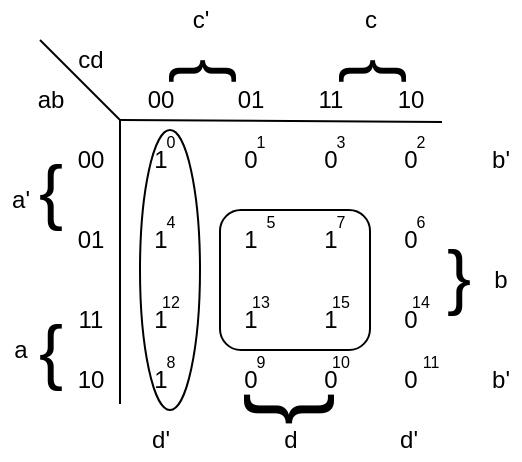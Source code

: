 <mxfile version="13.9.9" type="device"><diagram id="7nTL_zKxC3rQKHkqR5oc" name="Σελίδα-1"><mxGraphModel dx="758" dy="466" grid="1" gridSize="10" guides="1" tooltips="1" connect="1" arrows="1" fold="1" page="1" pageScale="1" pageWidth="827" pageHeight="1169" math="0" shadow="0"><root><mxCell id="0"/><mxCell id="1" parent="0"/><mxCell id="kg8YJzfpf56fIAOqaaSO-69" value="" style="rounded=1;whiteSpace=wrap;html=1;" vertex="1" parent="1"><mxGeometry x="330" y="285" width="75" height="70" as="geometry"/></mxCell><mxCell id="kg8YJzfpf56fIAOqaaSO-2" value="" style="ellipse;whiteSpace=wrap;html=1;rotation=-90;" vertex="1" parent="1"><mxGeometry x="235" y="300" width="140" height="30" as="geometry"/></mxCell><mxCell id="kg8YJzfpf56fIAOqaaSO-4" value="" style="endArrow=none;html=1;entryX=1.033;entryY=1.05;entryDx=0;entryDy=0;entryPerimeter=0;" edge="1" parent="1" target="kg8YJzfpf56fIAOqaaSO-15"><mxGeometry width="50" height="50" relative="1" as="geometry"><mxPoint x="280" y="240" as="sourcePoint"/><mxPoint x="520" y="240" as="targetPoint"/></mxGeometry></mxCell><mxCell id="kg8YJzfpf56fIAOqaaSO-5" value="" style="endArrow=none;html=1;exitX=1;exitY=1.1;exitDx=0;exitDy=0;exitPerimeter=0;" edge="1" parent="1" source="kg8YJzfpf56fIAOqaaSO-12"><mxGeometry width="50" height="50" relative="1" as="geometry"><mxPoint x="280" y="400" as="sourcePoint"/><mxPoint x="280" y="240" as="targetPoint"/></mxGeometry></mxCell><mxCell id="kg8YJzfpf56fIAOqaaSO-6" value="" style="endArrow=none;html=1;" edge="1" parent="1"><mxGeometry width="50" height="50" relative="1" as="geometry"><mxPoint x="240" y="200" as="sourcePoint"/><mxPoint x="280" y="240" as="targetPoint"/></mxGeometry></mxCell><mxCell id="kg8YJzfpf56fIAOqaaSO-7" value="ab" style="text;html=1;align=center;verticalAlign=middle;resizable=0;points=[];autosize=1;" vertex="1" parent="1"><mxGeometry x="230" y="220" width="30" height="20" as="geometry"/></mxCell><mxCell id="kg8YJzfpf56fIAOqaaSO-8" value="cd" style="text;html=1;align=center;verticalAlign=middle;resizable=0;points=[];autosize=1;" vertex="1" parent="1"><mxGeometry x="250" y="200" width="30" height="20" as="geometry"/></mxCell><mxCell id="kg8YJzfpf56fIAOqaaSO-9" value="00" style="text;html=1;align=center;verticalAlign=middle;resizable=0;points=[];autosize=1;" vertex="1" parent="1"><mxGeometry x="285" y="220" width="30" height="20" as="geometry"/></mxCell><mxCell id="kg8YJzfpf56fIAOqaaSO-10" value="01" style="text;html=1;align=center;verticalAlign=middle;resizable=0;points=[];autosize=1;" vertex="1" parent="1"><mxGeometry x="330" y="220" width="30" height="20" as="geometry"/></mxCell><mxCell id="kg8YJzfpf56fIAOqaaSO-11" value="11" style="text;html=1;align=center;verticalAlign=middle;resizable=0;points=[];autosize=1;" vertex="1" parent="1"><mxGeometry x="370" y="220" width="30" height="20" as="geometry"/></mxCell><mxCell id="kg8YJzfpf56fIAOqaaSO-12" value="10" style="text;html=1;align=center;verticalAlign=middle;resizable=0;points=[];autosize=1;" vertex="1" parent="1"><mxGeometry x="250" y="360" width="30" height="20" as="geometry"/></mxCell><mxCell id="kg8YJzfpf56fIAOqaaSO-13" value="00" style="text;html=1;align=center;verticalAlign=middle;resizable=0;points=[];autosize=1;" vertex="1" parent="1"><mxGeometry x="250" y="250" width="30" height="20" as="geometry"/></mxCell><mxCell id="kg8YJzfpf56fIAOqaaSO-14" value="11" style="text;html=1;align=center;verticalAlign=middle;resizable=0;points=[];autosize=1;" vertex="1" parent="1"><mxGeometry x="250" y="330" width="30" height="20" as="geometry"/></mxCell><mxCell id="kg8YJzfpf56fIAOqaaSO-15" value="10" style="text;html=1;align=center;verticalAlign=middle;resizable=0;points=[];autosize=1;" vertex="1" parent="1"><mxGeometry x="410" y="220" width="30" height="20" as="geometry"/></mxCell><mxCell id="kg8YJzfpf56fIAOqaaSO-16" value="01" style="text;html=1;align=center;verticalAlign=middle;resizable=0;points=[];autosize=1;" vertex="1" parent="1"><mxGeometry x="250" y="290" width="30" height="20" as="geometry"/></mxCell><mxCell id="kg8YJzfpf56fIAOqaaSO-17" value="1" style="text;html=1;align=center;verticalAlign=middle;resizable=0;points=[];autosize=1;" vertex="1" parent="1"><mxGeometry x="290" y="250" width="20" height="20" as="geometry"/></mxCell><mxCell id="kg8YJzfpf56fIAOqaaSO-18" value="1" style="text;html=1;align=center;verticalAlign=middle;resizable=0;points=[];autosize=1;" vertex="1" parent="1"><mxGeometry x="335" y="290" width="20" height="20" as="geometry"/></mxCell><mxCell id="kg8YJzfpf56fIAOqaaSO-19" value="1" style="text;html=1;align=center;verticalAlign=middle;resizable=0;points=[];autosize=1;" vertex="1" parent="1"><mxGeometry x="290" y="330" width="20" height="20" as="geometry"/></mxCell><mxCell id="kg8YJzfpf56fIAOqaaSO-20" value="1" style="text;html=1;align=center;verticalAlign=middle;resizable=0;points=[];autosize=1;" vertex="1" parent="1"><mxGeometry x="290" y="290" width="20" height="20" as="geometry"/></mxCell><mxCell id="kg8YJzfpf56fIAOqaaSO-21" value="1" style="text;html=1;align=center;verticalAlign=middle;resizable=0;points=[];autosize=1;" vertex="1" parent="1"><mxGeometry x="290" y="360" width="20" height="20" as="geometry"/></mxCell><mxCell id="kg8YJzfpf56fIAOqaaSO-22" value="0" style="text;html=1;align=center;verticalAlign=middle;resizable=0;points=[];autosize=1;" vertex="1" parent="1"><mxGeometry x="415" y="290" width="20" height="20" as="geometry"/></mxCell><mxCell id="kg8YJzfpf56fIAOqaaSO-23" value="0" style="text;html=1;align=center;verticalAlign=middle;resizable=0;points=[];autosize=1;" vertex="1" parent="1"><mxGeometry x="375" y="360" width="20" height="20" as="geometry"/></mxCell><mxCell id="kg8YJzfpf56fIAOqaaSO-24" value="0" style="text;html=1;align=center;verticalAlign=middle;resizable=0;points=[];autosize=1;" vertex="1" parent="1"><mxGeometry x="415" y="360" width="20" height="20" as="geometry"/></mxCell><mxCell id="kg8YJzfpf56fIAOqaaSO-25" value="0" style="text;html=1;align=center;verticalAlign=middle;resizable=0;points=[];autosize=1;" vertex="1" parent="1"><mxGeometry x="335" y="250" width="20" height="20" as="geometry"/></mxCell><mxCell id="kg8YJzfpf56fIAOqaaSO-26" value="1" style="text;html=1;align=center;verticalAlign=middle;resizable=0;points=[];autosize=1;" vertex="1" parent="1"><mxGeometry x="375" y="290" width="20" height="20" as="geometry"/></mxCell><mxCell id="kg8YJzfpf56fIAOqaaSO-27" value="1" style="text;html=1;align=center;verticalAlign=middle;resizable=0;points=[];autosize=1;" vertex="1" parent="1"><mxGeometry x="375" y="330" width="20" height="20" as="geometry"/></mxCell><mxCell id="kg8YJzfpf56fIAOqaaSO-28" value="1" style="text;html=1;align=center;verticalAlign=middle;resizable=0;points=[];autosize=1;" vertex="1" parent="1"><mxGeometry x="335" y="330" width="20" height="20" as="geometry"/></mxCell><mxCell id="kg8YJzfpf56fIAOqaaSO-29" value="0" style="text;html=1;align=center;verticalAlign=middle;resizable=0;points=[];autosize=1;" vertex="1" parent="1"><mxGeometry x="415" y="330" width="20" height="20" as="geometry"/></mxCell><mxCell id="kg8YJzfpf56fIAOqaaSO-30" value="0" style="text;html=1;align=center;verticalAlign=middle;resizable=0;points=[];autosize=1;" vertex="1" parent="1"><mxGeometry x="415" y="250" width="20" height="20" as="geometry"/></mxCell><mxCell id="kg8YJzfpf56fIAOqaaSO-31" value="0" style="text;html=1;align=center;verticalAlign=middle;resizable=0;points=[];autosize=1;" vertex="1" parent="1"><mxGeometry x="375" y="250" width="20" height="20" as="geometry"/></mxCell><mxCell id="kg8YJzfpf56fIAOqaaSO-32" value="&lt;font style=&quot;font-size: 36px&quot;&gt;{&lt;/font&gt;" style="text;html=1;align=center;verticalAlign=middle;resizable=0;points=[];autosize=1;" vertex="1" parent="1"><mxGeometry x="230" y="260" width="30" height="30" as="geometry"/></mxCell><mxCell id="kg8YJzfpf56fIAOqaaSO-33" value="a'" style="text;html=1;align=center;verticalAlign=middle;resizable=0;points=[];autosize=1;" vertex="1" parent="1"><mxGeometry x="220" y="270" width="20" height="20" as="geometry"/></mxCell><mxCell id="kg8YJzfpf56fIAOqaaSO-34" value="a" style="text;html=1;align=center;verticalAlign=middle;resizable=0;points=[];autosize=1;" vertex="1" parent="1"><mxGeometry x="220" y="345" width="20" height="20" as="geometry"/></mxCell><mxCell id="kg8YJzfpf56fIAOqaaSO-35" value="&lt;font style=&quot;font-size: 36px&quot;&gt;{&lt;/font&gt;" style="text;html=1;align=center;verticalAlign=middle;resizable=0;points=[];autosize=1;" vertex="1" parent="1"><mxGeometry x="230" y="340" width="30" height="30" as="geometry"/></mxCell><mxCell id="kg8YJzfpf56fIAOqaaSO-36" value="d'" style="text;html=1;align=center;verticalAlign=middle;resizable=0;points=[];autosize=1;" vertex="1" parent="1"><mxGeometry x="290" y="390" width="20" height="20" as="geometry"/></mxCell><mxCell id="kg8YJzfpf56fIAOqaaSO-37" value="d'" style="text;html=1;align=center;verticalAlign=middle;resizable=0;points=[];autosize=1;" vertex="1" parent="1"><mxGeometry x="414" y="390" width="20" height="20" as="geometry"/></mxCell><mxCell id="kg8YJzfpf56fIAOqaaSO-38" value="&lt;font style=&quot;font-size: 48px&quot;&gt;{&lt;/font&gt;" style="text;html=1;align=center;verticalAlign=middle;resizable=0;points=[];autosize=1;rotation=-90;" vertex="1" parent="1"><mxGeometry x="345" y="370" width="30" height="30" as="geometry"/></mxCell><mxCell id="kg8YJzfpf56fIAOqaaSO-39" value="&lt;font style=&quot;font-size: 36px&quot;&gt;{&lt;/font&gt;" style="text;html=1;align=center;verticalAlign=middle;resizable=0;points=[];autosize=1;rotation=-180;" vertex="1" parent="1"><mxGeometry x="435" y="310" width="30" height="30" as="geometry"/></mxCell><mxCell id="kg8YJzfpf56fIAOqaaSO-40" value="d" style="text;html=1;align=center;verticalAlign=middle;resizable=0;points=[];autosize=1;" vertex="1" parent="1"><mxGeometry x="355" y="390" width="20" height="20" as="geometry"/></mxCell><mxCell id="kg8YJzfpf56fIAOqaaSO-41" value="b'" style="text;html=1;align=center;verticalAlign=middle;resizable=0;points=[];autosize=1;" vertex="1" parent="1"><mxGeometry x="460" y="250" width="20" height="20" as="geometry"/></mxCell><mxCell id="kg8YJzfpf56fIAOqaaSO-42" value="b" style="text;html=1;align=center;verticalAlign=middle;resizable=0;points=[];autosize=1;" vertex="1" parent="1"><mxGeometry x="460" y="310" width="20" height="20" as="geometry"/></mxCell><mxCell id="kg8YJzfpf56fIAOqaaSO-43" value="b'" style="text;html=1;align=center;verticalAlign=middle;resizable=0;points=[];autosize=1;" vertex="1" parent="1"><mxGeometry x="460" y="360" width="20" height="20" as="geometry"/></mxCell><mxCell id="kg8YJzfpf56fIAOqaaSO-44" value="&lt;font style=&quot;font-size: 8px&quot;&gt;1&lt;/font&gt;" style="text;html=1;align=center;verticalAlign=middle;resizable=0;points=[];autosize=1;" vertex="1" parent="1"><mxGeometry x="340" y="240" width="20" height="20" as="geometry"/></mxCell><mxCell id="kg8YJzfpf56fIAOqaaSO-45" value="&lt;font style=&quot;font-size: 8px&quot;&gt;2&lt;/font&gt;" style="text;html=1;align=center;verticalAlign=middle;resizable=0;points=[];autosize=1;" vertex="1" parent="1"><mxGeometry x="420" y="240" width="20" height="20" as="geometry"/></mxCell><mxCell id="kg8YJzfpf56fIAOqaaSO-46" value="&lt;font style=&quot;font-size: 8px&quot;&gt;3&lt;/font&gt;" style="text;html=1;align=center;verticalAlign=middle;resizable=0;points=[];autosize=1;" vertex="1" parent="1"><mxGeometry x="380" y="240" width="20" height="20" as="geometry"/></mxCell><mxCell id="kg8YJzfpf56fIAOqaaSO-47" value="&lt;font style=&quot;font-size: 8px&quot;&gt;4&lt;/font&gt;" style="text;html=1;align=center;verticalAlign=middle;resizable=0;points=[];autosize=1;" vertex="1" parent="1"><mxGeometry x="295" y="280" width="20" height="20" as="geometry"/></mxCell><mxCell id="kg8YJzfpf56fIAOqaaSO-48" value="&lt;font style=&quot;font-size: 8px&quot;&gt;5&lt;/font&gt;" style="text;html=1;align=center;verticalAlign=middle;resizable=0;points=[];autosize=1;" vertex="1" parent="1"><mxGeometry x="345" y="280" width="20" height="20" as="geometry"/></mxCell><mxCell id="kg8YJzfpf56fIAOqaaSO-49" value="&lt;font style=&quot;font-size: 8px&quot;&gt;6&lt;/font&gt;" style="text;html=1;align=center;verticalAlign=middle;resizable=0;points=[];autosize=1;" vertex="1" parent="1"><mxGeometry x="420" y="280" width="20" height="20" as="geometry"/></mxCell><mxCell id="kg8YJzfpf56fIAOqaaSO-50" value="&lt;font style=&quot;font-size: 8px&quot;&gt;7&lt;/font&gt;" style="text;html=1;align=center;verticalAlign=middle;resizable=0;points=[];autosize=1;" vertex="1" parent="1"><mxGeometry x="380" y="280" width="20" height="20" as="geometry"/></mxCell><mxCell id="kg8YJzfpf56fIAOqaaSO-51" value="&lt;font style=&quot;font-size: 8px&quot;&gt;8&lt;/font&gt;" style="text;html=1;align=center;verticalAlign=middle;resizable=0;points=[];autosize=1;" vertex="1" parent="1"><mxGeometry x="295" y="350" width="20" height="20" as="geometry"/></mxCell><mxCell id="kg8YJzfpf56fIAOqaaSO-52" value="&lt;font style=&quot;font-size: 8px&quot;&gt;9&lt;/font&gt;" style="text;html=1;align=center;verticalAlign=middle;resizable=0;points=[];autosize=1;" vertex="1" parent="1"><mxGeometry x="340" y="350" width="20" height="20" as="geometry"/></mxCell><mxCell id="kg8YJzfpf56fIAOqaaSO-53" value="&lt;font style=&quot;font-size: 8px&quot;&gt;10&lt;/font&gt;" style="text;html=1;align=center;verticalAlign=middle;resizable=0;points=[];autosize=1;" vertex="1" parent="1"><mxGeometry x="380" y="350" width="20" height="20" as="geometry"/></mxCell><mxCell id="kg8YJzfpf56fIAOqaaSO-54" value="&lt;font style=&quot;font-size: 8px&quot;&gt;11&lt;/font&gt;" style="text;html=1;align=center;verticalAlign=middle;resizable=0;points=[];autosize=1;" vertex="1" parent="1"><mxGeometry x="425" y="350" width="20" height="20" as="geometry"/></mxCell><mxCell id="kg8YJzfpf56fIAOqaaSO-55" value="&lt;font style=&quot;font-size: 8px&quot;&gt;0&lt;/font&gt;" style="text;html=1;align=center;verticalAlign=middle;resizable=0;points=[];autosize=1;" vertex="1" parent="1"><mxGeometry x="295" y="240" width="20" height="20" as="geometry"/></mxCell><mxCell id="kg8YJzfpf56fIAOqaaSO-56" value="&lt;font style=&quot;font-size: 8px&quot;&gt;12&lt;/font&gt;" style="text;html=1;align=center;verticalAlign=middle;resizable=0;points=[];autosize=1;" vertex="1" parent="1"><mxGeometry x="295" y="320" width="20" height="20" as="geometry"/></mxCell><mxCell id="kg8YJzfpf56fIAOqaaSO-57" value="&lt;font style=&quot;font-size: 8px&quot;&gt;13&lt;/font&gt;" style="text;html=1;align=center;verticalAlign=middle;resizable=0;points=[];autosize=1;" vertex="1" parent="1"><mxGeometry x="340" y="320" width="20" height="20" as="geometry"/></mxCell><mxCell id="kg8YJzfpf56fIAOqaaSO-58" value="&lt;font style=&quot;font-size: 8px&quot;&gt;15&lt;/font&gt;" style="text;html=1;align=center;verticalAlign=middle;resizable=0;points=[];autosize=1;" vertex="1" parent="1"><mxGeometry x="380" y="320" width="20" height="20" as="geometry"/></mxCell><mxCell id="kg8YJzfpf56fIAOqaaSO-59" value="&lt;font style=&quot;font-size: 8px&quot;&gt;14&lt;/font&gt;" style="text;html=1;align=center;verticalAlign=middle;resizable=0;points=[];autosize=1;" vertex="1" parent="1"><mxGeometry x="420" y="320" width="20" height="20" as="geometry"/></mxCell><mxCell id="kg8YJzfpf56fIAOqaaSO-60" value="&lt;font style=&quot;font-size: 12px&quot;&gt;0&lt;/font&gt;" style="text;html=1;align=center;verticalAlign=middle;resizable=0;points=[];autosize=1;" vertex="1" parent="1"><mxGeometry x="335" y="360" width="20" height="20" as="geometry"/></mxCell><mxCell id="kg8YJzfpf56fIAOqaaSO-65" value="c'" style="text;html=1;align=center;verticalAlign=middle;resizable=0;points=[];autosize=1;" vertex="1" parent="1"><mxGeometry x="310" y="180" width="20" height="20" as="geometry"/></mxCell><mxCell id="kg8YJzfpf56fIAOqaaSO-66" value="c" style="text;html=1;align=center;verticalAlign=middle;resizable=0;points=[];autosize=1;" vertex="1" parent="1"><mxGeometry x="395" y="180" width="20" height="20" as="geometry"/></mxCell><mxCell id="kg8YJzfpf56fIAOqaaSO-67" value="&lt;font style=&quot;font-size: 36px&quot;&gt;{&lt;/font&gt;" style="text;html=1;align=center;verticalAlign=middle;resizable=0;points=[];autosize=1;rotation=90;" vertex="1" parent="1"><mxGeometry x="395" y="200" width="30" height="30" as="geometry"/></mxCell><mxCell id="kg8YJzfpf56fIAOqaaSO-68" value="&lt;font style=&quot;font-size: 36px&quot;&gt;{&lt;/font&gt;" style="text;html=1;align=center;verticalAlign=middle;resizable=0;points=[];autosize=1;rotation=90;" vertex="1" parent="1"><mxGeometry x="310" y="200" width="30" height="30" as="geometry"/></mxCell></root></mxGraphModel></diagram></mxfile>